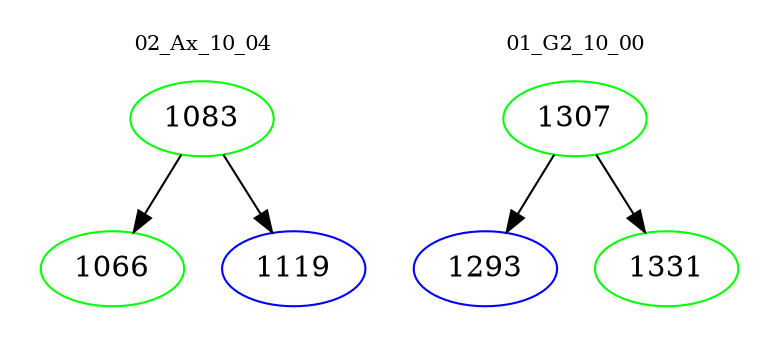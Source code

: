 digraph{
subgraph cluster_0 {
color = white
label = "02_Ax_10_04";
fontsize=10;
T0_1083 [label="1083", color="green"]
T0_1083 -> T0_1066 [color="black"]
T0_1066 [label="1066", color="green"]
T0_1083 -> T0_1119 [color="black"]
T0_1119 [label="1119", color="blue"]
}
subgraph cluster_1 {
color = white
label = "01_G2_10_00";
fontsize=10;
T1_1307 [label="1307", color="green"]
T1_1307 -> T1_1293 [color="black"]
T1_1293 [label="1293", color="blue"]
T1_1307 -> T1_1331 [color="black"]
T1_1331 [label="1331", color="green"]
}
}
